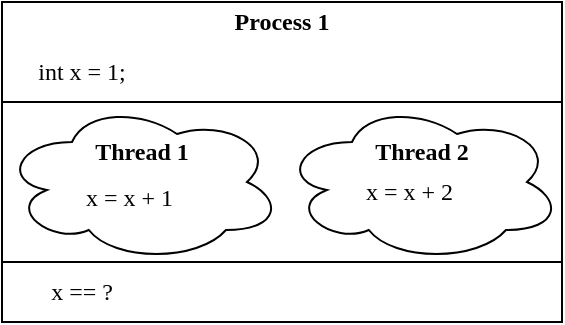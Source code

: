 <mxfile version="15.5.2" type="device"><diagram id="Phf8DFmS6IHZm3zQ35Gy" name="Page-1"><mxGraphModel dx="480" dy="265" grid="1" gridSize="10" guides="1" tooltips="1" connect="1" arrows="1" fold="1" page="1" pageScale="1" pageWidth="827" pageHeight="1169" math="0" shadow="0"><root><mxCell id="0"/><mxCell id="1" parent="0"/><mxCell id="V8lhUZrRjhco7rjFh3Yi-12" value="" style="rounded=0;whiteSpace=wrap;html=1;fontFamily=IBM Plex Sans;fontSource=https%3A%2F%2Ffonts.googleapis.com%2Fcss%3Ffamily%3DIBM%2BPlex%2BSans;" vertex="1" parent="1"><mxGeometry y="130" width="280" height="30" as="geometry"/></mxCell><mxCell id="V8lhUZrRjhco7rjFh3Yi-11" value="" style="rounded=0;whiteSpace=wrap;html=1;fontFamily=IBM Plex Sans;fontSource=https%3A%2F%2Ffonts.googleapis.com%2Fcss%3Ffamily%3DIBM%2BPlex%2BSans;" vertex="1" parent="1"><mxGeometry y="50" width="280" height="80" as="geometry"/></mxCell><mxCell id="V8lhUZrRjhco7rjFh3Yi-10" value="" style="rounded=0;whiteSpace=wrap;html=1;fontFamily=IBM Plex Sans;fontSource=https%3A%2F%2Ffonts.googleapis.com%2Fcss%3Ffamily%3DIBM%2BPlex%2BSans;" vertex="1" parent="1"><mxGeometry width="280" height="50" as="geometry"/></mxCell><mxCell id="V8lhUZrRjhco7rjFh3Yi-1" value="Process 1" style="text;html=1;strokeColor=none;fillColor=none;align=center;verticalAlign=middle;whiteSpace=wrap;rounded=0;fontFamily=IBM Plex Sans;fontSource=https%3A%2F%2Ffonts.googleapis.com%2Fcss%3Ffamily%3DIBM%2BPlex%2BSans;fontStyle=1" vertex="1" parent="1"><mxGeometry width="280" height="20" as="geometry"/></mxCell><mxCell id="V8lhUZrRjhco7rjFh3Yi-3" value="int x = 1;" style="text;html=1;strokeColor=none;fillColor=none;align=center;verticalAlign=middle;whiteSpace=wrap;rounded=0;fontFamily=IBM Plex Sans;fontSource=https%3A%2F%2Ffonts.googleapis.com%2Fcss%3Ffamily%3DIBM%2BPlex%2BSans;" vertex="1" parent="1"><mxGeometry x="10" y="20" width="60" height="30" as="geometry"/></mxCell><mxCell id="V8lhUZrRjhco7rjFh3Yi-4" value="x == ?" style="text;html=1;strokeColor=none;fillColor=none;align=center;verticalAlign=middle;whiteSpace=wrap;rounded=0;fontFamily=IBM Plex Sans;fontSource=https%3A%2F%2Ffonts.googleapis.com%2Fcss%3Ffamily%3DIBM%2BPlex%2BSans;" vertex="1" parent="1"><mxGeometry x="10" y="130" width="60" height="30" as="geometry"/></mxCell><mxCell id="V8lhUZrRjhco7rjFh3Yi-5" value="" style="ellipse;shape=cloud;whiteSpace=wrap;html=1;fontFamily=IBM Plex Sans;fontSource=https%3A%2F%2Ffonts.googleapis.com%2Fcss%3Ffamily%3DIBM%2BPlex%2BSans;" vertex="1" parent="1"><mxGeometry y="50" width="140" height="80" as="geometry"/></mxCell><mxCell id="V8lhUZrRjhco7rjFh3Yi-6" value="" style="ellipse;shape=cloud;whiteSpace=wrap;html=1;fontFamily=IBM Plex Sans;fontSource=https%3A%2F%2Ffonts.googleapis.com%2Fcss%3Ffamily%3DIBM%2BPlex%2BSans;" vertex="1" parent="1"><mxGeometry x="140" y="50" width="140" height="80" as="geometry"/></mxCell><mxCell id="V8lhUZrRjhco7rjFh3Yi-13" value="&lt;div align=&quot;left&quot;&gt;&lt;br&gt;&lt;/div&gt;&lt;div align=&quot;left&quot;&gt;x = x + 1&lt;/div&gt;&lt;div align=&quot;left&quot;&gt;&lt;br&gt;&lt;br&gt;&lt;/div&gt;" style="text;html=1;strokeColor=none;fillColor=none;align=left;verticalAlign=middle;whiteSpace=wrap;rounded=0;fontFamily=IBM Plex Sans;fontSource=https%3A%2F%2Ffonts.googleapis.com%2Fcss%3Ffamily%3DIBM%2BPlex%2BSans;" vertex="1" parent="1"><mxGeometry x="40" y="90" width="60" height="30" as="geometry"/></mxCell><mxCell id="V8lhUZrRjhco7rjFh3Yi-14" value="Thread 1" style="text;html=1;strokeColor=none;fillColor=none;align=center;verticalAlign=middle;whiteSpace=wrap;rounded=0;fontFamily=IBM Plex Sans;fontSource=https%3A%2F%2Ffonts.googleapis.com%2Fcss%3Ffamily%3DIBM%2BPlex%2BSans;fontStyle=1" vertex="1" parent="1"><mxGeometry x="40" y="60" width="60" height="30" as="geometry"/></mxCell><mxCell id="V8lhUZrRjhco7rjFh3Yi-15" value="x = x + 2" style="text;html=1;strokeColor=none;fillColor=none;align=left;verticalAlign=middle;whiteSpace=wrap;rounded=0;fontFamily=IBM Plex Sans;fontSource=https%3A%2F%2Ffonts.googleapis.com%2Fcss%3Ffamily%3DIBM%2BPlex%2BSans;" vertex="1" parent="1"><mxGeometry x="180" y="80" width="60" height="30" as="geometry"/></mxCell><mxCell id="V8lhUZrRjhco7rjFh3Yi-16" value="Thread 2" style="text;html=1;strokeColor=none;fillColor=none;align=center;verticalAlign=middle;whiteSpace=wrap;rounded=0;fontFamily=IBM Plex Sans;fontSource=https%3A%2F%2Ffonts.googleapis.com%2Fcss%3Ffamily%3DIBM%2BPlex%2BSans;fontStyle=1" vertex="1" parent="1"><mxGeometry x="180" y="60" width="60" height="30" as="geometry"/></mxCell></root></mxGraphModel></diagram></mxfile>